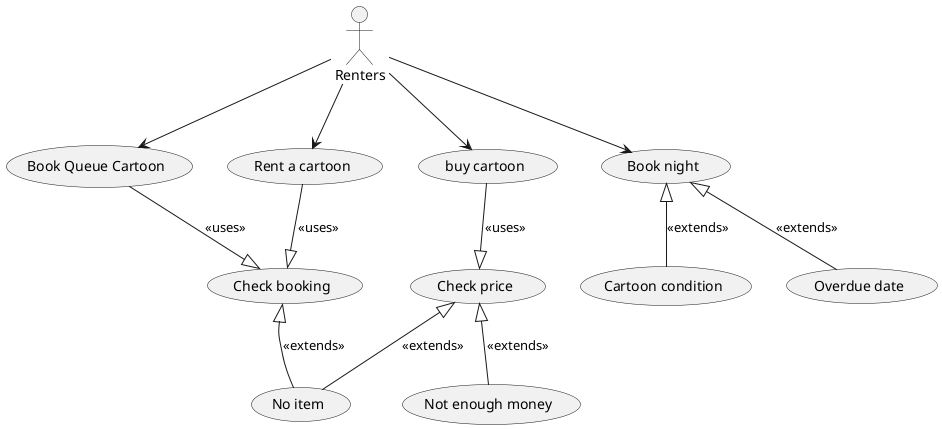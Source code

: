 @startuml
actor : Renters : as stu 



(Book Queue Cartoon) as UC1 
(Rent a cartoon) as UC2 
(buy cartoon) as UC3 
(Book night) as UC4
(Check booking) as UC5
(Check price) as UC6
(No item) as UC7
(Not enough money) as UC8
(Cartoon condition) as UC9
(Overdue date) as UC10


UC1 --|> UC5 : <<uses >>
UC2 --|> UC5 : <<uses >>
UC3 --|> UC6 : <<uses >>
UC5 <|-- UC7 : <<extends >>
UC6 <|-- UC8 : <<extends >>
UC6 <|-- UC7 : <<extends >>
UC4 <|-- UC10 : <<extends >>
UC4 <|-- UC9 : <<extends >>

stu --> UC1
stu --> UC2
stu --> UC3
stu --> UC4
@enduml